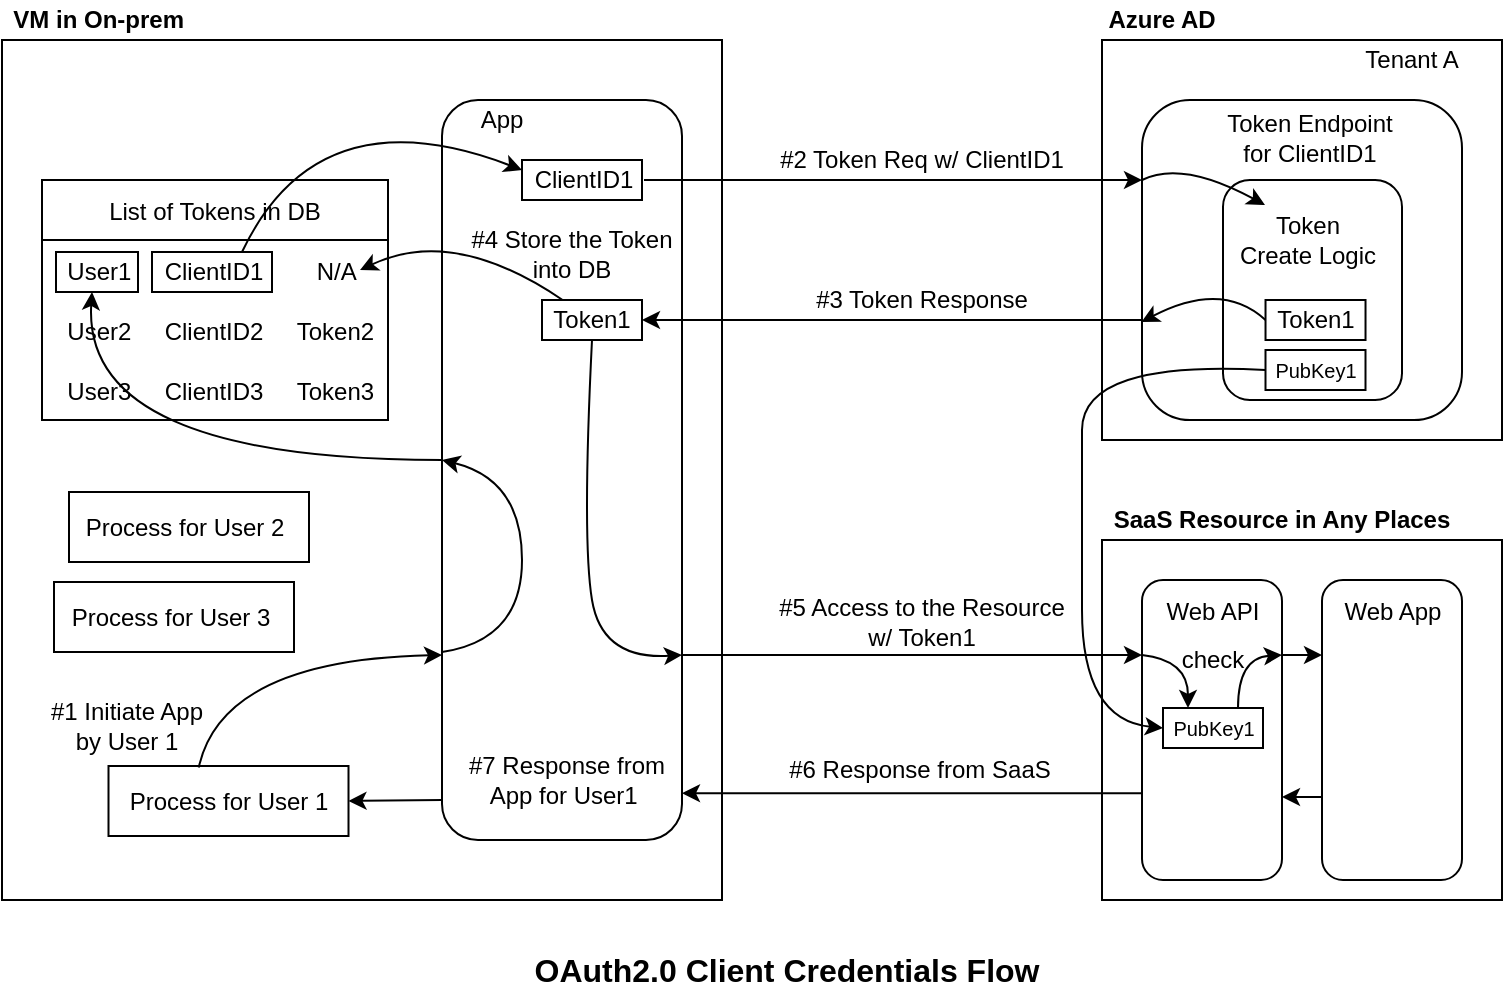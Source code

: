 <mxfile version="20.2.6" type="github">
  <diagram id="--nqma7Hxtt_wLqLNTel" name="Page-1">
    <mxGraphModel dx="1640" dy="922" grid="1" gridSize="10" guides="1" tooltips="1" connect="1" arrows="1" fold="1" page="1" pageScale="1" pageWidth="827" pageHeight="1169" math="0" shadow="0">
      <root>
        <mxCell id="0" />
        <mxCell id="1" parent="0" />
        <mxCell id="2p3ya99PdbGUZq53EWPI-1" value="" style="rounded=0;whiteSpace=wrap;html=1;" parent="1" vertex="1">
          <mxGeometry x="50" y="150" width="360" height="430" as="geometry" />
        </mxCell>
        <mxCell id="2p3ya99PdbGUZq53EWPI-2" value="" style="rounded=1;whiteSpace=wrap;html=1;" parent="1" vertex="1">
          <mxGeometry x="270" y="180" width="120" height="370" as="geometry" />
        </mxCell>
        <mxCell id="2p3ya99PdbGUZq53EWPI-3" value="App" style="text;html=1;strokeColor=none;fillColor=none;align=center;verticalAlign=middle;whiteSpace=wrap;rounded=0;" parent="1" vertex="1">
          <mxGeometry x="280" y="180" width="40" height="20" as="geometry" />
        </mxCell>
        <mxCell id="2p3ya99PdbGUZq53EWPI-5" value="List of Tokens in DB" style="swimlane;fontStyle=0;childLayout=stackLayout;horizontal=1;startSize=30;horizontalStack=0;resizeParent=1;resizeParentMax=0;resizeLast=0;collapsible=1;marginBottom=0;" parent="1" vertex="1">
          <mxGeometry x="70" y="220" width="173" height="120" as="geometry" />
        </mxCell>
        <mxCell id="2p3ya99PdbGUZq53EWPI-6" value="  User1     ClientID1        N/A" style="text;strokeColor=none;fillColor=none;align=left;verticalAlign=middle;spacingLeft=4;spacingRight=4;overflow=hidden;points=[[0,0.5],[1,0.5]];portConstraint=eastwest;rotatable=0;" parent="2p3ya99PdbGUZq53EWPI-5" vertex="1">
          <mxGeometry y="30" width="173" height="30" as="geometry" />
        </mxCell>
        <mxCell id="2p3ya99PdbGUZq53EWPI-7" value="  User2     ClientID2     Token2" style="text;strokeColor=none;fillColor=none;align=left;verticalAlign=middle;spacingLeft=4;spacingRight=4;overflow=hidden;points=[[0,0.5],[1,0.5]];portConstraint=eastwest;rotatable=0;" parent="2p3ya99PdbGUZq53EWPI-5" vertex="1">
          <mxGeometry y="60" width="173" height="30" as="geometry" />
        </mxCell>
        <mxCell id="2p3ya99PdbGUZq53EWPI-8" value="  User3     ClientID3     Token3" style="text;strokeColor=none;fillColor=none;align=left;verticalAlign=middle;spacingLeft=4;spacingRight=4;overflow=hidden;points=[[0,0.5],[1,0.5]];portConstraint=eastwest;rotatable=0;" parent="2p3ya99PdbGUZq53EWPI-5" vertex="1">
          <mxGeometry y="90" width="173" height="30" as="geometry" />
        </mxCell>
        <mxCell id="2p3ya99PdbGUZq53EWPI-9" style="edgeStyle=orthogonalEdgeStyle;rounded=0;orthogonalLoop=1;jettySize=auto;html=1;exitX=1;exitY=0.5;exitDx=0;exitDy=0;" parent="2p3ya99PdbGUZq53EWPI-5" source="2p3ya99PdbGUZq53EWPI-6" target="2p3ya99PdbGUZq53EWPI-6" edge="1">
          <mxGeometry relative="1" as="geometry" />
        </mxCell>
        <mxCell id="2p3ya99PdbGUZq53EWPI-14" value="VM in On-prem&amp;nbsp;" style="text;html=1;strokeColor=none;fillColor=none;align=center;verticalAlign=middle;whiteSpace=wrap;rounded=0;fontStyle=1" parent="1" vertex="1">
          <mxGeometry x="50" y="130" width="100" height="20" as="geometry" />
        </mxCell>
        <mxCell id="2p3ya99PdbGUZq53EWPI-17" value="" style="rounded=0;whiteSpace=wrap;html=1;" parent="1" vertex="1">
          <mxGeometry x="600" y="150" width="200" height="200" as="geometry" />
        </mxCell>
        <mxCell id="2p3ya99PdbGUZq53EWPI-18" value="Azure AD" style="text;html=1;strokeColor=none;fillColor=none;align=center;verticalAlign=middle;whiteSpace=wrap;rounded=0;fontStyle=1" parent="1" vertex="1">
          <mxGeometry x="600" y="130" width="60" height="20" as="geometry" />
        </mxCell>
        <mxCell id="2p3ya99PdbGUZq53EWPI-30" style="edgeStyle=orthogonalEdgeStyle;rounded=0;orthogonalLoop=1;jettySize=auto;html=1;exitX=0;exitY=0.75;exitDx=0;exitDy=0;entryX=1;entryY=0.5;entryDx=0;entryDy=0;" parent="1" source="2p3ya99PdbGUZq53EWPI-19" target="2p3ya99PdbGUZq53EWPI-41" edge="1">
          <mxGeometry relative="1" as="geometry">
            <Array as="points">
              <mxPoint x="620" y="290" />
            </Array>
          </mxGeometry>
        </mxCell>
        <mxCell id="2p3ya99PdbGUZq53EWPI-19" value="" style="rounded=1;whiteSpace=wrap;html=1;" parent="1" vertex="1">
          <mxGeometry x="620" y="180" width="160" height="160" as="geometry" />
        </mxCell>
        <mxCell id="2p3ya99PdbGUZq53EWPI-23" value="Token Endpoint &lt;br&gt;for ClientID1" style="text;html=1;strokeColor=none;fillColor=none;align=center;verticalAlign=middle;whiteSpace=wrap;rounded=0;" parent="1" vertex="1">
          <mxGeometry x="639" y="184" width="130" height="30" as="geometry" />
        </mxCell>
        <mxCell id="2p3ya99PdbGUZq53EWPI-27" value="#3 Token Response" style="text;html=1;strokeColor=none;fillColor=none;align=center;verticalAlign=middle;whiteSpace=wrap;rounded=0;" parent="1" vertex="1">
          <mxGeometry x="430" y="270" width="160" height="20" as="geometry" />
        </mxCell>
        <mxCell id="2p3ya99PdbGUZq53EWPI-25" value="#2 Token Req w/ ClientID1" style="text;html=1;strokeColor=none;fillColor=none;align=center;verticalAlign=middle;whiteSpace=wrap;rounded=0;" parent="1" vertex="1">
          <mxGeometry x="430" y="200" width="160" height="20" as="geometry" />
        </mxCell>
        <mxCell id="2p3ya99PdbGUZq53EWPI-29" value="" style="endArrow=classic;html=1;rounded=0;entryX=0;entryY=0.25;entryDx=0;entryDy=0;exitX=1;exitY=0.5;exitDx=0;exitDy=0;" parent="1" source="2p3ya99PdbGUZq53EWPI-51" target="2p3ya99PdbGUZq53EWPI-19" edge="1">
          <mxGeometry width="50" height="50" relative="1" as="geometry">
            <mxPoint x="390" y="220" as="sourcePoint" />
            <mxPoint x="520" y="330" as="targetPoint" />
          </mxGeometry>
        </mxCell>
        <mxCell id="2p3ya99PdbGUZq53EWPI-33" value="" style="rounded=0;whiteSpace=wrap;html=1;" parent="1" vertex="1">
          <mxGeometry x="600" y="400" width="200" height="180" as="geometry" />
        </mxCell>
        <mxCell id="2p3ya99PdbGUZq53EWPI-34" value="SaaS Resource in Any Places" style="text;html=1;strokeColor=none;fillColor=none;align=center;verticalAlign=middle;whiteSpace=wrap;rounded=0;fontStyle=1" parent="1" vertex="1">
          <mxGeometry x="600" y="380" width="180" height="20" as="geometry" />
        </mxCell>
        <mxCell id="2p3ya99PdbGUZq53EWPI-36" value="#4 Store the Token into DB" style="text;html=1;strokeColor=none;fillColor=none;align=center;verticalAlign=middle;whiteSpace=wrap;rounded=0;" parent="1" vertex="1">
          <mxGeometry x="275" y="238.5" width="120" height="37.5" as="geometry" />
        </mxCell>
        <mxCell id="2p3ya99PdbGUZq53EWPI-37" value="#5 Access to the Resource&lt;br&gt;w/ Token1" style="text;html=1;strokeColor=none;fillColor=none;align=center;verticalAlign=middle;whiteSpace=wrap;rounded=0;" parent="1" vertex="1">
          <mxGeometry x="430" y="426" width="160" height="30" as="geometry" />
        </mxCell>
        <mxCell id="2p3ya99PdbGUZq53EWPI-40" value="" style="rounded=0;whiteSpace=wrap;html=1;" parent="1" vertex="1">
          <mxGeometry x="320" y="280" width="50" height="20" as="geometry" />
        </mxCell>
        <mxCell id="2p3ya99PdbGUZq53EWPI-41" value="Token1" style="text;html=1;strokeColor=none;fillColor=none;align=center;verticalAlign=middle;whiteSpace=wrap;rounded=0;" parent="1" vertex="1">
          <mxGeometry x="320" y="280" width="50" height="20" as="geometry" />
        </mxCell>
        <mxCell id="2p3ya99PdbGUZq53EWPI-42" value="Tenant A" style="text;html=1;strokeColor=none;fillColor=none;align=center;verticalAlign=middle;whiteSpace=wrap;rounded=0;" parent="1" vertex="1">
          <mxGeometry x="710" y="150" width="90" height="20" as="geometry" />
        </mxCell>
        <mxCell id="2p3ya99PdbGUZq53EWPI-45" value="" style="rounded=0;whiteSpace=wrap;html=1;fillColor=none;strokeColor=#000000;" parent="1" vertex="1">
          <mxGeometry x="125" y="256" width="60" height="20" as="geometry" />
        </mxCell>
        <mxCell id="2p3ya99PdbGUZq53EWPI-50" value="" style="rounded=0;whiteSpace=wrap;html=1;" parent="1" vertex="1">
          <mxGeometry x="310" y="210" width="60" height="20" as="geometry" />
        </mxCell>
        <mxCell id="2p3ya99PdbGUZq53EWPI-51" value="ClientID1" style="text;html=1;strokeColor=none;fillColor=none;align=center;verticalAlign=middle;whiteSpace=wrap;rounded=0;" parent="1" vertex="1">
          <mxGeometry x="311" y="210" width="60" height="20" as="geometry" />
        </mxCell>
        <mxCell id="2p3ya99PdbGUZq53EWPI-55" value="#6 Response from SaaS" style="text;html=1;strokeColor=none;fillColor=none;align=center;verticalAlign=middle;whiteSpace=wrap;rounded=0;" parent="1" vertex="1">
          <mxGeometry x="429.01" y="500" width="160" height="30" as="geometry" />
        </mxCell>
        <mxCell id="2p3ya99PdbGUZq53EWPI-68" value="" style="curved=1;endArrow=classic;html=1;rounded=0;exitX=0.75;exitY=0;exitDx=0;exitDy=0;entryX=0;entryY=0.25;entryDx=0;entryDy=0;" parent="1" source="2p3ya99PdbGUZq53EWPI-45" target="2p3ya99PdbGUZq53EWPI-50" edge="1">
          <mxGeometry width="50" height="50" relative="1" as="geometry">
            <mxPoint x="390" y="350" as="sourcePoint" />
            <mxPoint x="440" y="300" as="targetPoint" />
            <Array as="points">
              <mxPoint x="208" y="176" />
            </Array>
          </mxGeometry>
        </mxCell>
        <mxCell id="2p3ya99PdbGUZq53EWPI-69" value="" style="curved=1;endArrow=classic;html=1;rounded=0;" parent="1" source="2p3ya99PdbGUZq53EWPI-41" edge="1">
          <mxGeometry width="50" height="50" relative="1" as="geometry">
            <mxPoint x="138" y="350" as="sourcePoint" />
            <mxPoint x="229" y="265" as="targetPoint" />
            <Array as="points">
              <mxPoint x="276" y="243" />
            </Array>
          </mxGeometry>
        </mxCell>
        <mxCell id="2p3ya99PdbGUZq53EWPI-70" value="" style="curved=1;endArrow=classic;html=1;rounded=0;exitX=0.5;exitY=1;exitDx=0;exitDy=0;entryX=1;entryY=0.75;entryDx=0;entryDy=0;" parent="1" source="2p3ya99PdbGUZq53EWPI-41" target="2p3ya99PdbGUZq53EWPI-2" edge="1">
          <mxGeometry width="50" height="50" relative="1" as="geometry">
            <mxPoint x="279.998" y="470.5" as="sourcePoint" />
            <mxPoint x="175.52" y="411.5" as="targetPoint" />
            <Array as="points">
              <mxPoint x="340" y="400" />
              <mxPoint x="350" y="460" />
            </Array>
          </mxGeometry>
        </mxCell>
        <mxCell id="2p3ya99PdbGUZq53EWPI-77" style="edgeStyle=orthogonalEdgeStyle;rounded=0;orthogonalLoop=1;jettySize=auto;html=1;exitX=1;exitY=0.25;exitDx=0;exitDy=0;entryX=0;entryY=0.25;entryDx=0;entryDy=0;endArrow=classic;endFill=1;" parent="1" source="2p3ya99PdbGUZq53EWPI-73" target="2p3ya99PdbGUZq53EWPI-75" edge="1">
          <mxGeometry relative="1" as="geometry" />
        </mxCell>
        <mxCell id="2p3ya99PdbGUZq53EWPI-73" value="" style="rounded=1;whiteSpace=wrap;html=1;" parent="1" vertex="1">
          <mxGeometry x="620" y="420" width="70" height="150" as="geometry" />
        </mxCell>
        <mxCell id="2p3ya99PdbGUZq53EWPI-74" value="Web API" style="text;html=1;strokeColor=none;fillColor=none;align=center;verticalAlign=middle;whiteSpace=wrap;rounded=0;" parent="1" vertex="1">
          <mxGeometry x="620" y="426" width="70.99" height="20" as="geometry" />
        </mxCell>
        <mxCell id="2p3ya99PdbGUZq53EWPI-78" style="edgeStyle=orthogonalEdgeStyle;rounded=0;orthogonalLoop=1;jettySize=auto;html=1;exitX=0;exitY=0.75;exitDx=0;exitDy=0;entryX=1;entryY=0.75;entryDx=0;entryDy=0;endArrow=classic;endFill=1;" parent="1" edge="1">
          <mxGeometry relative="1" as="geometry">
            <mxPoint x="710" y="528.5" as="sourcePoint" />
            <mxPoint x="690" y="528.5" as="targetPoint" />
          </mxGeometry>
        </mxCell>
        <mxCell id="2p3ya99PdbGUZq53EWPI-75" value="" style="rounded=1;whiteSpace=wrap;html=1;" parent="1" vertex="1">
          <mxGeometry x="710" y="420" width="70" height="150" as="geometry" />
        </mxCell>
        <mxCell id="2p3ya99PdbGUZq53EWPI-76" value="Web App" style="text;html=1;strokeColor=none;fillColor=none;align=center;verticalAlign=middle;whiteSpace=wrap;rounded=0;" parent="1" vertex="1">
          <mxGeometry x="710" y="426" width="70.99" height="20" as="geometry" />
        </mxCell>
        <mxCell id="2p3ya99PdbGUZq53EWPI-62" style="edgeStyle=orthogonalEdgeStyle;rounded=0;orthogonalLoop=1;jettySize=auto;html=1;exitX=1;exitY=0.75;exitDx=0;exitDy=0;entryX=0;entryY=0.25;entryDx=0;entryDy=0;endArrow=classic;endFill=1;" parent="1" source="2p3ya99PdbGUZq53EWPI-2" target="2p3ya99PdbGUZq53EWPI-73" edge="1">
          <mxGeometry relative="1" as="geometry" />
        </mxCell>
        <mxCell id="2p3ya99PdbGUZq53EWPI-64" style="edgeStyle=orthogonalEdgeStyle;rounded=0;orthogonalLoop=1;jettySize=auto;html=1;entryX=1.009;entryY=0.899;entryDx=0;entryDy=0;entryPerimeter=0;endArrow=classic;endFill=1;" parent="1" source="2p3ya99PdbGUZq53EWPI-73" edge="1">
          <mxGeometry relative="1" as="geometry">
            <mxPoint x="598.81" y="525.96" as="sourcePoint" />
            <mxPoint x="390" y="526.63" as="targetPoint" />
            <Array as="points">
              <mxPoint x="494" y="526" />
            </Array>
          </mxGeometry>
        </mxCell>
        <mxCell id="2p3ya99PdbGUZq53EWPI-79" value="" style="rounded=1;whiteSpace=wrap;html=1;" parent="1" vertex="1">
          <mxGeometry x="660.5" y="220" width="89.5" height="110" as="geometry" />
        </mxCell>
        <mxCell id="2p3ya99PdbGUZq53EWPI-80" value="Token&lt;br&gt;Create Logic" style="text;html=1;strokeColor=none;fillColor=none;align=center;verticalAlign=middle;whiteSpace=wrap;rounded=0;" parent="1" vertex="1">
          <mxGeometry x="660" y="232.5" width="85.99" height="35" as="geometry" />
        </mxCell>
        <mxCell id="2p3ya99PdbGUZq53EWPI-38" value="" style="rounded=0;whiteSpace=wrap;html=1;" parent="1" vertex="1">
          <mxGeometry x="681.76" y="280" width="50" height="20" as="geometry" />
        </mxCell>
        <mxCell id="2p3ya99PdbGUZq53EWPI-39" value="Token1" style="text;html=1;strokeColor=none;fillColor=none;align=center;verticalAlign=middle;whiteSpace=wrap;rounded=0;" parent="1" vertex="1">
          <mxGeometry x="681.76" y="280" width="50" height="20" as="geometry" />
        </mxCell>
        <mxCell id="2p3ya99PdbGUZq53EWPI-84" value="" style="curved=1;endArrow=classic;html=1;rounded=0;exitX=0;exitY=0.5;exitDx=0;exitDy=0;entryX=-0.002;entryY=0.694;entryDx=0;entryDy=0;entryPerimeter=0;" parent="1" source="2p3ya99PdbGUZq53EWPI-39" target="2p3ya99PdbGUZq53EWPI-19" edge="1">
          <mxGeometry width="50" height="50" relative="1" as="geometry">
            <mxPoint x="660" y="334" as="sourcePoint" />
            <mxPoint x="802" y="339" as="targetPoint" />
            <Array as="points">
              <mxPoint x="660" y="270" />
            </Array>
          </mxGeometry>
        </mxCell>
        <mxCell id="2p3ya99PdbGUZq53EWPI-86" value="" style="curved=1;endArrow=classic;html=1;rounded=0;exitX=0.75;exitY=0;exitDx=0;exitDy=0;entryX=0.25;entryY=0;entryDx=0;entryDy=0;" parent="1" target="2p3ya99PdbGUZq53EWPI-80" edge="1">
          <mxGeometry width="50" height="50" relative="1" as="geometry">
            <mxPoint x="620" y="220" as="sourcePoint" />
            <mxPoint x="762" y="225" as="targetPoint" />
            <Array as="points">
              <mxPoint x="640" y="210" />
            </Array>
          </mxGeometry>
        </mxCell>
        <mxCell id="2p3ya99PdbGUZq53EWPI-98" style="edgeStyle=orthogonalEdgeStyle;rounded=0;orthogonalLoop=1;jettySize=auto;html=1;exitX=1;exitY=0.5;exitDx=0;exitDy=0;endArrow=classic;endFill=1;fillColor=default;entryX=1;entryY=0.5;entryDx=0;entryDy=0;" parent="1" target="2p3ya99PdbGUZq53EWPI-88" edge="1">
          <mxGeometry relative="1" as="geometry">
            <mxPoint x="270" y="530" as="sourcePoint" />
          </mxGeometry>
        </mxCell>
        <mxCell id="2p3ya99PdbGUZq53EWPI-88" value="" style="rounded=0;whiteSpace=wrap;html=1;" parent="1" vertex="1">
          <mxGeometry x="103.25" y="513" width="120" height="35" as="geometry" />
        </mxCell>
        <mxCell id="2p3ya99PdbGUZq53EWPI-89" value="Process for User 1" style="text;html=1;strokeColor=none;fillColor=none;align=center;verticalAlign=middle;whiteSpace=wrap;rounded=0;" parent="1" vertex="1">
          <mxGeometry x="109.75" y="520.5" width="107" height="20" as="geometry" />
        </mxCell>
        <mxCell id="2p3ya99PdbGUZq53EWPI-90" value="" style="rounded=0;whiteSpace=wrap;html=1;" parent="1" vertex="1">
          <mxGeometry x="76" y="421" width="120" height="35" as="geometry" />
        </mxCell>
        <mxCell id="2p3ya99PdbGUZq53EWPI-91" value="Process for User 3" style="text;html=1;strokeColor=none;fillColor=none;align=center;verticalAlign=middle;whiteSpace=wrap;rounded=0;" parent="1" vertex="1">
          <mxGeometry x="80.5" y="428.5" width="107" height="20" as="geometry" />
        </mxCell>
        <mxCell id="2p3ya99PdbGUZq53EWPI-92" value="" style="rounded=0;whiteSpace=wrap;html=1;" parent="1" vertex="1">
          <mxGeometry x="83.5" y="376" width="120" height="35" as="geometry" />
        </mxCell>
        <mxCell id="2p3ya99PdbGUZq53EWPI-93" value="Process for User 2" style="text;html=1;strokeColor=none;fillColor=none;align=center;verticalAlign=middle;whiteSpace=wrap;rounded=0;" parent="1" vertex="1">
          <mxGeometry x="88" y="383.5" width="107" height="20" as="geometry" />
        </mxCell>
        <mxCell id="2p3ya99PdbGUZq53EWPI-95" value="" style="curved=1;endArrow=classic;html=1;rounded=0;exitX=0.376;exitY=0.022;exitDx=0;exitDy=0;entryX=0;entryY=0.75;entryDx=0;entryDy=0;exitPerimeter=0;" parent="1" source="2p3ya99PdbGUZq53EWPI-88" target="2p3ya99PdbGUZq53EWPI-2" edge="1">
          <mxGeometry width="50" height="50" relative="1" as="geometry">
            <mxPoint x="178" y="500" as="sourcePoint" />
            <mxPoint x="320" y="459" as="targetPoint" />
            <Array as="points">
              <mxPoint x="160" y="460" />
            </Array>
          </mxGeometry>
        </mxCell>
        <mxCell id="2p3ya99PdbGUZq53EWPI-96" value="#1 Initiate App &lt;br&gt;by User 1" style="text;html=1;strokeColor=none;fillColor=none;align=center;verticalAlign=middle;whiteSpace=wrap;rounded=0;" parent="1" vertex="1">
          <mxGeometry x="60" y="473" width="105" height="40" as="geometry" />
        </mxCell>
        <mxCell id="2p3ya99PdbGUZq53EWPI-97" value="#7 Response from App for User1&amp;nbsp;" style="text;html=1;strokeColor=none;fillColor=none;align=center;verticalAlign=middle;whiteSpace=wrap;rounded=0;" parent="1" vertex="1">
          <mxGeometry x="280" y="500" width="105" height="40" as="geometry" />
        </mxCell>
        <mxCell id="2p3ya99PdbGUZq53EWPI-100" value="" style="rounded=0;whiteSpace=wrap;html=1;fillColor=none;strokeColor=#000000;" parent="1" vertex="1">
          <mxGeometry x="77" y="256" width="41" height="20" as="geometry" />
        </mxCell>
        <mxCell id="2p3ya99PdbGUZq53EWPI-101" value="" style="curved=1;endArrow=classic;html=1;rounded=0;" parent="1" edge="1">
          <mxGeometry width="50" height="50" relative="1" as="geometry">
            <mxPoint x="270" y="360" as="sourcePoint" />
            <mxPoint x="95" y="276" as="targetPoint" />
            <Array as="points">
              <mxPoint x="90" y="360" />
            </Array>
          </mxGeometry>
        </mxCell>
        <mxCell id="2p3ya99PdbGUZq53EWPI-102" value="" style="curved=1;endArrow=classic;html=1;rounded=0;" parent="1" edge="1">
          <mxGeometry width="50" height="50" relative="1" as="geometry">
            <mxPoint x="270" y="456" as="sourcePoint" />
            <mxPoint x="270" y="360" as="targetPoint" />
            <Array as="points">
              <mxPoint x="310" y="450" />
              <mxPoint x="310" y="370" />
            </Array>
          </mxGeometry>
        </mxCell>
        <mxCell id="2p3ya99PdbGUZq53EWPI-104" value="&lt;font style=&quot;font-size: 16px;&quot;&gt;OAuth2.0 Client Credentials Flow&lt;/font&gt;" style="text;html=1;strokeColor=none;fillColor=none;align=center;verticalAlign=middle;whiteSpace=wrap;rounded=0;fontStyle=1;strokeWidth=1;" parent="1" vertex="1">
          <mxGeometry x="280" y="600" width="324.5" height="30" as="geometry" />
        </mxCell>
        <mxCell id="rZW8x_b_ALL_j7njvFHM-3" value="" style="rounded=0;whiteSpace=wrap;html=1;" vertex="1" parent="1">
          <mxGeometry x="681.75" y="305" width="50" height="20" as="geometry" />
        </mxCell>
        <mxCell id="rZW8x_b_ALL_j7njvFHM-4" value="&lt;font style=&quot;font-size: 10px;&quot;&gt;PubKey1&lt;/font&gt;" style="text;html=1;strokeColor=none;fillColor=none;align=center;verticalAlign=middle;whiteSpace=wrap;rounded=0;" vertex="1" parent="1">
          <mxGeometry x="681.75" y="305" width="50" height="20" as="geometry" />
        </mxCell>
        <mxCell id="rZW8x_b_ALL_j7njvFHM-5" value="" style="rounded=0;whiteSpace=wrap;html=1;" vertex="1" parent="1">
          <mxGeometry x="630.5" y="484" width="50" height="20" as="geometry" />
        </mxCell>
        <mxCell id="rZW8x_b_ALL_j7njvFHM-6" value="&lt;font style=&quot;font-size: 10px;&quot;&gt;PubKey1&lt;/font&gt;" style="text;html=1;strokeColor=none;fillColor=none;align=center;verticalAlign=middle;whiteSpace=wrap;rounded=0;" vertex="1" parent="1">
          <mxGeometry x="630.5" y="484" width="50" height="20" as="geometry" />
        </mxCell>
        <mxCell id="rZW8x_b_ALL_j7njvFHM-7" value="" style="curved=1;endArrow=classic;html=1;rounded=0;exitX=0;exitY=0.5;exitDx=0;exitDy=0;entryX=0;entryY=0.5;entryDx=0;entryDy=0;" edge="1" parent="1" source="rZW8x_b_ALL_j7njvFHM-4" target="rZW8x_b_ALL_j7njvFHM-6">
          <mxGeometry width="50" height="50" relative="1" as="geometry">
            <mxPoint x="703.49" y="325" as="sourcePoint" />
            <mxPoint x="760.99" y="482.5" as="targetPoint" />
            <Array as="points">
              <mxPoint x="590" y="310" />
              <mxPoint x="590" y="380" />
              <mxPoint x="590" y="490" />
            </Array>
          </mxGeometry>
        </mxCell>
        <mxCell id="rZW8x_b_ALL_j7njvFHM-10" value="" style="curved=1;endArrow=classic;html=1;rounded=0;entryX=0.25;entryY=0;entryDx=0;entryDy=0;exitX=0;exitY=0.25;exitDx=0;exitDy=0;" edge="1" parent="1" source="2p3ya99PdbGUZq53EWPI-73" target="rZW8x_b_ALL_j7njvFHM-6">
          <mxGeometry width="50" height="50" relative="1" as="geometry">
            <mxPoint x="620" y="455" as="sourcePoint" />
            <mxPoint x="650" y="489" as="targetPoint" />
            <Array as="points">
              <mxPoint x="643" y="460" />
            </Array>
          </mxGeometry>
        </mxCell>
        <mxCell id="rZW8x_b_ALL_j7njvFHM-13" value="" style="curved=1;endArrow=classic;html=1;rounded=0;exitX=0.75;exitY=0;exitDx=0;exitDy=0;entryX=1;entryY=0.25;entryDx=0;entryDy=0;" edge="1" parent="1" source="rZW8x_b_ALL_j7njvFHM-6" target="2p3ya99PdbGUZq53EWPI-73">
          <mxGeometry width="50" height="50" relative="1" as="geometry">
            <mxPoint x="655" y="485" as="sourcePoint" />
            <mxPoint x="690" y="459" as="targetPoint" />
            <Array as="points">
              <mxPoint x="668" y="459" />
            </Array>
          </mxGeometry>
        </mxCell>
        <mxCell id="rZW8x_b_ALL_j7njvFHM-14" value="check" style="text;html=1;strokeColor=none;fillColor=none;align=center;verticalAlign=middle;whiteSpace=wrap;rounded=0;" vertex="1" parent="1">
          <mxGeometry x="628.75" y="448.5" width="52.5" height="23" as="geometry" />
        </mxCell>
      </root>
    </mxGraphModel>
  </diagram>
</mxfile>
